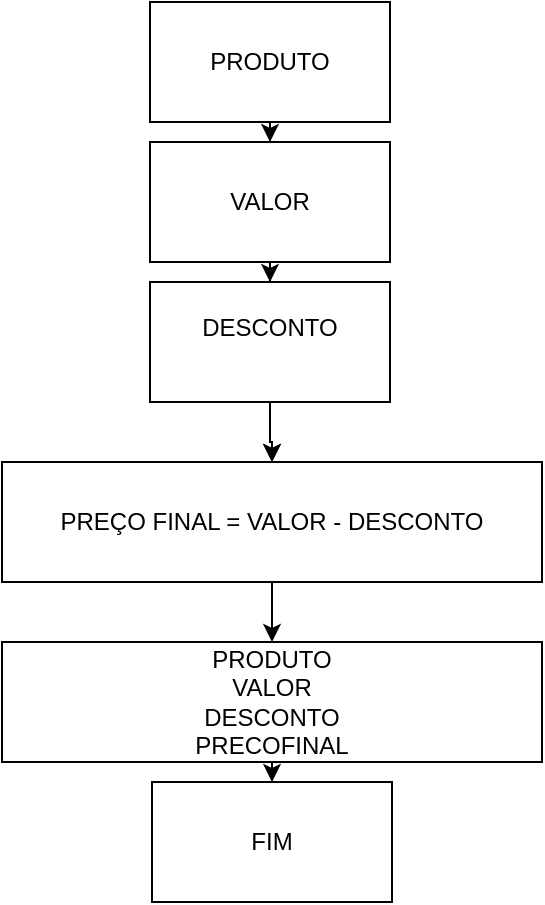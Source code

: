 <mxfile version="26.0.3">
  <diagram name="Página-1" id="hst4-NiCNWBlW9550_Ff">
    <mxGraphModel dx="1434" dy="772" grid="1" gridSize="10" guides="1" tooltips="1" connect="1" arrows="1" fold="1" page="1" pageScale="1" pageWidth="827" pageHeight="1169" math="0" shadow="0">
      <root>
        <mxCell id="0" />
        <mxCell id="1" parent="0" />
        <mxCell id="n6lQae8gAeIFgk9z8xJi-3" value="" style="edgeStyle=orthogonalEdgeStyle;rounded=0;orthogonalLoop=1;jettySize=auto;html=1;" edge="1" parent="1" source="n6lQae8gAeIFgk9z8xJi-1" target="n6lQae8gAeIFgk9z8xJi-2">
          <mxGeometry relative="1" as="geometry" />
        </mxCell>
        <mxCell id="n6lQae8gAeIFgk9z8xJi-1" value="PRODUTO" style="rounded=0;whiteSpace=wrap;html=1;" vertex="1" parent="1">
          <mxGeometry x="354" y="50" width="120" height="60" as="geometry" />
        </mxCell>
        <mxCell id="n6lQae8gAeIFgk9z8xJi-5" value="" style="edgeStyle=orthogonalEdgeStyle;rounded=0;orthogonalLoop=1;jettySize=auto;html=1;" edge="1" parent="1" source="n6lQae8gAeIFgk9z8xJi-2" target="n6lQae8gAeIFgk9z8xJi-4">
          <mxGeometry relative="1" as="geometry" />
        </mxCell>
        <mxCell id="n6lQae8gAeIFgk9z8xJi-2" value="VALOR" style="rounded=0;whiteSpace=wrap;html=1;" vertex="1" parent="1">
          <mxGeometry x="354" y="120" width="120" height="60" as="geometry" />
        </mxCell>
        <mxCell id="n6lQae8gAeIFgk9z8xJi-7" value="" style="edgeStyle=orthogonalEdgeStyle;rounded=0;orthogonalLoop=1;jettySize=auto;html=1;" edge="1" parent="1" source="n6lQae8gAeIFgk9z8xJi-4" target="n6lQae8gAeIFgk9z8xJi-6">
          <mxGeometry relative="1" as="geometry" />
        </mxCell>
        <mxCell id="n6lQae8gAeIFgk9z8xJi-8" value="" style="edgeStyle=orthogonalEdgeStyle;rounded=0;orthogonalLoop=1;jettySize=auto;html=1;" edge="1" parent="1" source="n6lQae8gAeIFgk9z8xJi-4" target="n6lQae8gAeIFgk9z8xJi-6">
          <mxGeometry relative="1" as="geometry" />
        </mxCell>
        <mxCell id="n6lQae8gAeIFgk9z8xJi-4" value="DESCONTO&lt;div&gt;&lt;br&gt;&lt;/div&gt;" style="rounded=0;whiteSpace=wrap;html=1;" vertex="1" parent="1">
          <mxGeometry x="354" y="190" width="120" height="60" as="geometry" />
        </mxCell>
        <mxCell id="n6lQae8gAeIFgk9z8xJi-12" value="" style="edgeStyle=orthogonalEdgeStyle;rounded=0;orthogonalLoop=1;jettySize=auto;html=1;" edge="1" parent="1" source="n6lQae8gAeIFgk9z8xJi-6" target="n6lQae8gAeIFgk9z8xJi-11">
          <mxGeometry relative="1" as="geometry" />
        </mxCell>
        <mxCell id="n6lQae8gAeIFgk9z8xJi-6" value="PREÇO FINAL = VALOR - DESCONTO" style="rounded=0;whiteSpace=wrap;html=1;" vertex="1" parent="1">
          <mxGeometry x="280" y="280" width="270" height="60" as="geometry" />
        </mxCell>
        <mxCell id="n6lQae8gAeIFgk9z8xJi-14" value="" style="edgeStyle=orthogonalEdgeStyle;rounded=0;orthogonalLoop=1;jettySize=auto;html=1;" edge="1" parent="1" source="n6lQae8gAeIFgk9z8xJi-11" target="n6lQae8gAeIFgk9z8xJi-13">
          <mxGeometry relative="1" as="geometry" />
        </mxCell>
        <mxCell id="n6lQae8gAeIFgk9z8xJi-11" value="PRODUTO&lt;div&gt;VALOR&lt;/div&gt;&lt;div&gt;DESCONTO&lt;/div&gt;&lt;div&gt;PRECOFINAL&lt;/div&gt;" style="rounded=0;whiteSpace=wrap;html=1;" vertex="1" parent="1">
          <mxGeometry x="280" y="370" width="270" height="60" as="geometry" />
        </mxCell>
        <mxCell id="n6lQae8gAeIFgk9z8xJi-13" value="FIM" style="whiteSpace=wrap;html=1;rounded=0;" vertex="1" parent="1">
          <mxGeometry x="355" y="440" width="120" height="60" as="geometry" />
        </mxCell>
      </root>
    </mxGraphModel>
  </diagram>
</mxfile>
